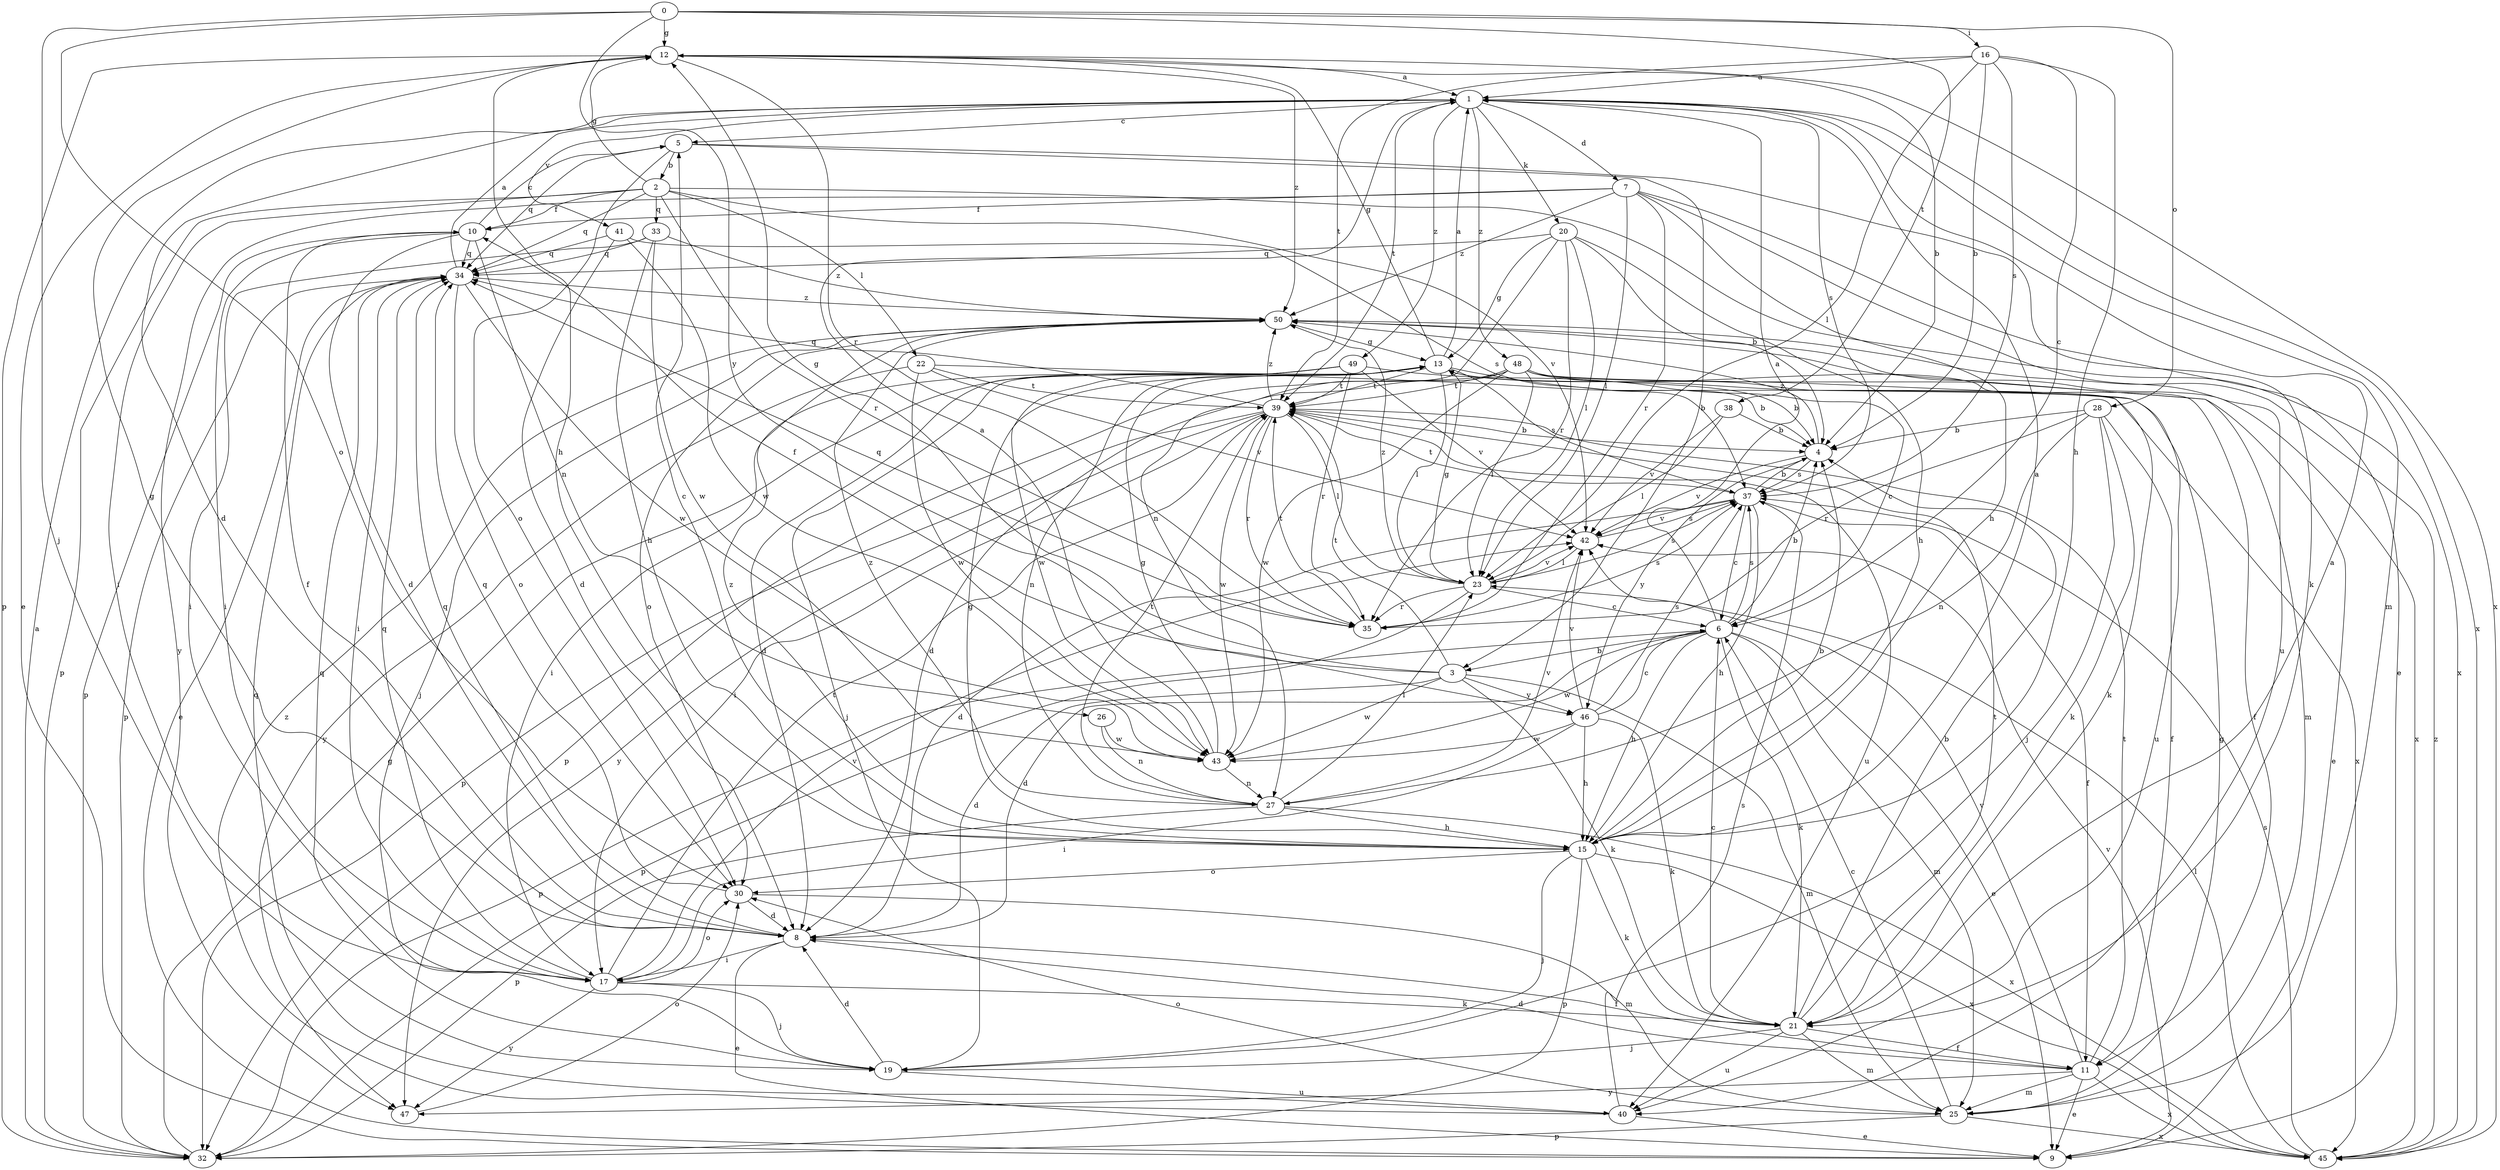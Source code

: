 strict digraph  {
0;
1;
2;
3;
4;
5;
6;
7;
8;
9;
10;
11;
12;
13;
15;
16;
17;
19;
20;
21;
22;
23;
25;
26;
27;
28;
30;
32;
33;
34;
35;
37;
38;
39;
40;
41;
42;
43;
45;
46;
47;
48;
49;
50;
0 -> 12  [label=g];
0 -> 16  [label=i];
0 -> 19  [label=j];
0 -> 28  [label=o];
0 -> 30  [label=o];
0 -> 38  [label=t];
0 -> 46  [label=y];
1 -> 5  [label=c];
1 -> 7  [label=d];
1 -> 8  [label=d];
1 -> 20  [label=k];
1 -> 25  [label=m];
1 -> 37  [label=s];
1 -> 39  [label=t];
1 -> 41  [label=v];
1 -> 45  [label=x];
1 -> 48  [label=z];
1 -> 49  [label=z];
2 -> 10  [label=f];
2 -> 12  [label=g];
2 -> 17  [label=i];
2 -> 22  [label=l];
2 -> 32  [label=p];
2 -> 33  [label=q];
2 -> 34  [label=q];
2 -> 35  [label=r];
2 -> 42  [label=v];
2 -> 45  [label=x];
3 -> 8  [label=d];
3 -> 10  [label=f];
3 -> 12  [label=g];
3 -> 21  [label=k];
3 -> 25  [label=m];
3 -> 39  [label=t];
3 -> 43  [label=w];
3 -> 46  [label=y];
4 -> 37  [label=s];
4 -> 42  [label=v];
4 -> 46  [label=y];
4 -> 50  [label=z];
5 -> 2  [label=b];
5 -> 3  [label=b];
5 -> 21  [label=k];
5 -> 30  [label=o];
5 -> 34  [label=q];
6 -> 1  [label=a];
6 -> 3  [label=b];
6 -> 4  [label=b];
6 -> 8  [label=d];
6 -> 9  [label=e];
6 -> 15  [label=h];
6 -> 21  [label=k];
6 -> 25  [label=m];
6 -> 32  [label=p];
6 -> 37  [label=s];
6 -> 43  [label=w];
7 -> 9  [label=e];
7 -> 10  [label=f];
7 -> 15  [label=h];
7 -> 23  [label=l];
7 -> 35  [label=r];
7 -> 40  [label=u];
7 -> 47  [label=y];
7 -> 50  [label=z];
8 -> 9  [label=e];
8 -> 10  [label=f];
8 -> 11  [label=f];
8 -> 12  [label=g];
8 -> 17  [label=i];
8 -> 34  [label=q];
9 -> 42  [label=v];
10 -> 5  [label=c];
10 -> 8  [label=d];
10 -> 17  [label=i];
10 -> 26  [label=n];
10 -> 32  [label=p];
10 -> 34  [label=q];
11 -> 8  [label=d];
11 -> 9  [label=e];
11 -> 25  [label=m];
11 -> 39  [label=t];
11 -> 42  [label=v];
11 -> 45  [label=x];
11 -> 47  [label=y];
12 -> 1  [label=a];
12 -> 4  [label=b];
12 -> 9  [label=e];
12 -> 15  [label=h];
12 -> 32  [label=p];
12 -> 35  [label=r];
12 -> 45  [label=x];
12 -> 50  [label=z];
13 -> 1  [label=a];
13 -> 4  [label=b];
13 -> 12  [label=g];
13 -> 19  [label=j];
13 -> 21  [label=k];
13 -> 23  [label=l];
13 -> 27  [label=n];
13 -> 37  [label=s];
13 -> 39  [label=t];
15 -> 1  [label=a];
15 -> 4  [label=b];
15 -> 5  [label=c];
15 -> 13  [label=g];
15 -> 19  [label=j];
15 -> 21  [label=k];
15 -> 30  [label=o];
15 -> 32  [label=p];
15 -> 45  [label=x];
15 -> 50  [label=z];
16 -> 1  [label=a];
16 -> 4  [label=b];
16 -> 6  [label=c];
16 -> 15  [label=h];
16 -> 23  [label=l];
16 -> 37  [label=s];
16 -> 39  [label=t];
17 -> 19  [label=j];
17 -> 21  [label=k];
17 -> 30  [label=o];
17 -> 34  [label=q];
17 -> 39  [label=t];
17 -> 42  [label=v];
17 -> 47  [label=y];
19 -> 8  [label=d];
19 -> 34  [label=q];
19 -> 40  [label=u];
20 -> 4  [label=b];
20 -> 13  [label=g];
20 -> 15  [label=h];
20 -> 23  [label=l];
20 -> 27  [label=n];
20 -> 34  [label=q];
20 -> 35  [label=r];
21 -> 1  [label=a];
21 -> 4  [label=b];
21 -> 6  [label=c];
21 -> 11  [label=f];
21 -> 19  [label=j];
21 -> 25  [label=m];
21 -> 39  [label=t];
21 -> 40  [label=u];
22 -> 39  [label=t];
22 -> 42  [label=v];
22 -> 43  [label=w];
22 -> 45  [label=x];
22 -> 47  [label=y];
23 -> 6  [label=c];
23 -> 13  [label=g];
23 -> 32  [label=p];
23 -> 35  [label=r];
23 -> 37  [label=s];
23 -> 42  [label=v];
23 -> 50  [label=z];
25 -> 6  [label=c];
25 -> 13  [label=g];
25 -> 30  [label=o];
25 -> 32  [label=p];
25 -> 45  [label=x];
26 -> 27  [label=n];
26 -> 43  [label=w];
27 -> 15  [label=h];
27 -> 23  [label=l];
27 -> 32  [label=p];
27 -> 39  [label=t];
27 -> 42  [label=v];
27 -> 45  [label=x];
27 -> 50  [label=z];
28 -> 4  [label=b];
28 -> 11  [label=f];
28 -> 19  [label=j];
28 -> 21  [label=k];
28 -> 27  [label=n];
28 -> 35  [label=r];
30 -> 8  [label=d];
30 -> 25  [label=m];
30 -> 34  [label=q];
32 -> 1  [label=a];
32 -> 13  [label=g];
33 -> 15  [label=h];
33 -> 17  [label=i];
33 -> 34  [label=q];
33 -> 43  [label=w];
33 -> 50  [label=z];
34 -> 1  [label=a];
34 -> 9  [label=e];
34 -> 17  [label=i];
34 -> 30  [label=o];
34 -> 32  [label=p];
34 -> 43  [label=w];
34 -> 50  [label=z];
35 -> 34  [label=q];
35 -> 37  [label=s];
35 -> 39  [label=t];
37 -> 4  [label=b];
37 -> 6  [label=c];
37 -> 8  [label=d];
37 -> 11  [label=f];
37 -> 15  [label=h];
37 -> 39  [label=t];
37 -> 42  [label=v];
38 -> 4  [label=b];
38 -> 23  [label=l];
38 -> 42  [label=v];
39 -> 4  [label=b];
39 -> 17  [label=i];
39 -> 23  [label=l];
39 -> 32  [label=p];
39 -> 34  [label=q];
39 -> 35  [label=r];
39 -> 40  [label=u];
39 -> 43  [label=w];
39 -> 47  [label=y];
39 -> 50  [label=z];
40 -> 9  [label=e];
40 -> 34  [label=q];
40 -> 37  [label=s];
40 -> 50  [label=z];
41 -> 8  [label=d];
41 -> 34  [label=q];
41 -> 37  [label=s];
41 -> 43  [label=w];
42 -> 23  [label=l];
42 -> 37  [label=s];
43 -> 1  [label=a];
43 -> 13  [label=g];
43 -> 27  [label=n];
45 -> 23  [label=l];
45 -> 37  [label=s];
45 -> 50  [label=z];
46 -> 6  [label=c];
46 -> 15  [label=h];
46 -> 17  [label=i];
46 -> 21  [label=k];
46 -> 37  [label=s];
46 -> 42  [label=v];
46 -> 43  [label=w];
47 -> 30  [label=o];
48 -> 4  [label=b];
48 -> 8  [label=d];
48 -> 9  [label=e];
48 -> 11  [label=f];
48 -> 23  [label=l];
48 -> 32  [label=p];
48 -> 39  [label=t];
48 -> 40  [label=u];
48 -> 43  [label=w];
49 -> 6  [label=c];
49 -> 8  [label=d];
49 -> 17  [label=i];
49 -> 35  [label=r];
49 -> 39  [label=t];
49 -> 42  [label=v];
49 -> 43  [label=w];
50 -> 13  [label=g];
50 -> 19  [label=j];
50 -> 25  [label=m];
50 -> 30  [label=o];
50 -> 45  [label=x];
}
